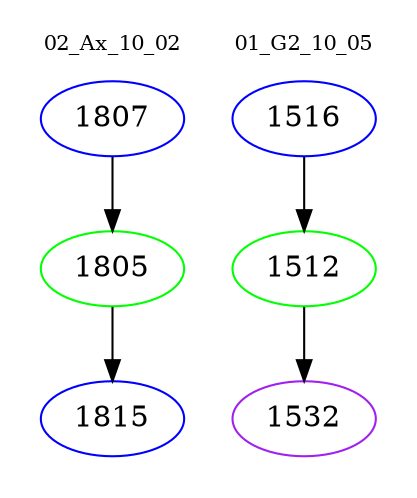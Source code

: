 digraph{
subgraph cluster_0 {
color = white
label = "02_Ax_10_02";
fontsize=10;
T0_1807 [label="1807", color="blue"]
T0_1807 -> T0_1805 [color="black"]
T0_1805 [label="1805", color="green"]
T0_1805 -> T0_1815 [color="black"]
T0_1815 [label="1815", color="blue"]
}
subgraph cluster_1 {
color = white
label = "01_G2_10_05";
fontsize=10;
T1_1516 [label="1516", color="blue"]
T1_1516 -> T1_1512 [color="black"]
T1_1512 [label="1512", color="green"]
T1_1512 -> T1_1532 [color="black"]
T1_1532 [label="1532", color="purple"]
}
}
